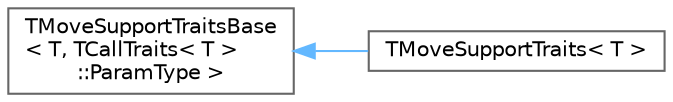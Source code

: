 digraph "Graphical Class Hierarchy"
{
 // INTERACTIVE_SVG=YES
 // LATEX_PDF_SIZE
  bgcolor="transparent";
  edge [fontname=Helvetica,fontsize=10,labelfontname=Helvetica,labelfontsize=10];
  node [fontname=Helvetica,fontsize=10,shape=box,height=0.2,width=0.4];
  rankdir="LR";
  Node0 [id="Node000000",label="TMoveSupportTraitsBase\l\< T, TCallTraits\< T \>\l::ParamType \>",height=0.2,width=0.4,color="grey40", fillcolor="white", style="filled",URL="$d4/d99/structTMoveSupportTraitsBase.html",tooltip=" "];
  Node0 -> Node1 [id="edge8284_Node000000_Node000001",dir="back",color="steelblue1",style="solid",tooltip=" "];
  Node1 [id="Node000001",label="TMoveSupportTraits\< T \>",height=0.2,width=0.4,color="grey40", fillcolor="white", style="filled",URL="$d8/d06/structTMoveSupportTraits.html",tooltip="This traits class is intended to be used in pairs to allow efficient and correct move-aware overloads..."];
}
